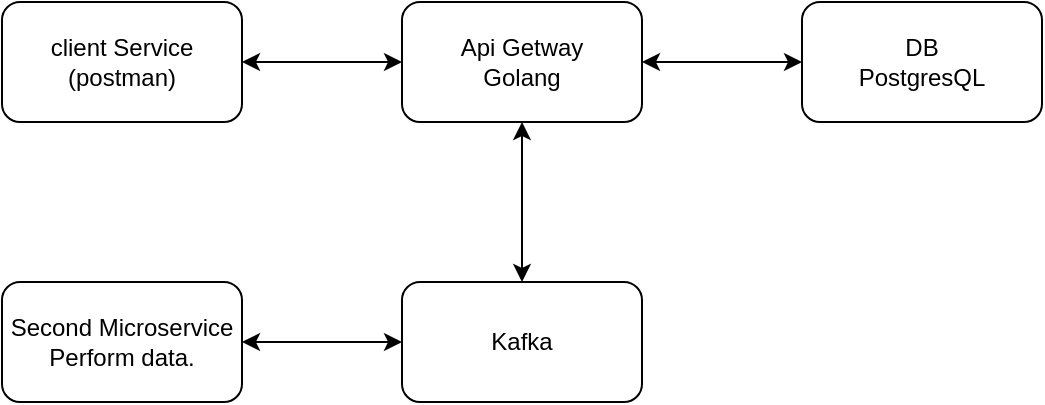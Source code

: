 <mxfile version="24.7.1" type="device">
  <diagram name="Страница — 1" id="CTKUCiAWUNeoePi2MlpW">
    <mxGraphModel dx="1320" dy="2287" grid="1" gridSize="10" guides="1" tooltips="1" connect="1" arrows="1" fold="1" page="1" pageScale="1" pageWidth="1169" pageHeight="827" math="0" shadow="0">
      <root>
        <mxCell id="0" />
        <mxCell id="1" parent="0" />
        <mxCell id="nuTKzTFpEyo727eFtqba-2" value="client Service&lt;div&gt;(postman)&lt;/div&gt;" style="rounded=1;whiteSpace=wrap;html=1;" vertex="1" parent="1">
          <mxGeometry x="270" y="240" width="120" height="60" as="geometry" />
        </mxCell>
        <mxCell id="nuTKzTFpEyo727eFtqba-6" value="Api Getway&lt;div&gt;Golang&lt;/div&gt;" style="whiteSpace=wrap;html=1;rounded=1;" vertex="1" parent="1">
          <mxGeometry x="470" y="240" width="120" height="60" as="geometry" />
        </mxCell>
        <mxCell id="nuTKzTFpEyo727eFtqba-8" value="" style="endArrow=classic;startArrow=classic;html=1;rounded=0;exitX=1;exitY=0.5;exitDx=0;exitDy=0;entryX=0;entryY=0.5;entryDx=0;entryDy=0;" edge="1" parent="1" source="nuTKzTFpEyo727eFtqba-2" target="nuTKzTFpEyo727eFtqba-6">
          <mxGeometry width="50" height="50" relative="1" as="geometry">
            <mxPoint x="440" y="480" as="sourcePoint" />
            <mxPoint x="490" y="430" as="targetPoint" />
          </mxGeometry>
        </mxCell>
        <mxCell id="nuTKzTFpEyo727eFtqba-9" value="DB&lt;br&gt;&lt;div&gt;PostgresQL&lt;/div&gt;" style="whiteSpace=wrap;html=1;rounded=1;" vertex="1" parent="1">
          <mxGeometry x="670" y="240" width="120" height="60" as="geometry" />
        </mxCell>
        <mxCell id="nuTKzTFpEyo727eFtqba-11" value="" style="endArrow=classic;startArrow=classic;html=1;rounded=0;exitX=1;exitY=0.5;exitDx=0;exitDy=0;entryX=0;entryY=0.5;entryDx=0;entryDy=0;" edge="1" parent="1" source="nuTKzTFpEyo727eFtqba-6" target="nuTKzTFpEyo727eFtqba-9">
          <mxGeometry width="50" height="50" relative="1" as="geometry">
            <mxPoint x="400" y="280" as="sourcePoint" />
            <mxPoint x="480" y="280" as="targetPoint" />
          </mxGeometry>
        </mxCell>
        <mxCell id="nuTKzTFpEyo727eFtqba-12" value="Kafka" style="whiteSpace=wrap;html=1;rounded=1;" vertex="1" parent="1">
          <mxGeometry x="470" y="380" width="120" height="60" as="geometry" />
        </mxCell>
        <mxCell id="nuTKzTFpEyo727eFtqba-14" value="" style="endArrow=classic;startArrow=classic;html=1;rounded=0;exitX=0.5;exitY=1;exitDx=0;exitDy=0;entryX=0.5;entryY=0;entryDx=0;entryDy=0;" edge="1" parent="1" source="nuTKzTFpEyo727eFtqba-6" target="nuTKzTFpEyo727eFtqba-12">
          <mxGeometry width="50" height="50" relative="1" as="geometry">
            <mxPoint x="520" y="330" as="sourcePoint" />
            <mxPoint x="600" y="330" as="targetPoint" />
          </mxGeometry>
        </mxCell>
        <mxCell id="nuTKzTFpEyo727eFtqba-15" value="Second Microservice&lt;br/&gt;&lt;div&gt;Perform data.&lt;/div&gt;" style="whiteSpace=wrap;html=1;rounded=1;" vertex="1" parent="1">
          <mxGeometry x="270" y="380" width="120" height="60" as="geometry" />
        </mxCell>
        <mxCell id="nuTKzTFpEyo727eFtqba-17" value="" style="endArrow=classic;startArrow=classic;html=1;rounded=0;exitX=1;exitY=0.5;exitDx=0;exitDy=0;entryX=0;entryY=0.5;entryDx=0;entryDy=0;" edge="1" parent="1" source="nuTKzTFpEyo727eFtqba-15" target="nuTKzTFpEyo727eFtqba-12">
          <mxGeometry width="50" height="50" relative="1" as="geometry">
            <mxPoint x="400" y="280" as="sourcePoint" />
            <mxPoint x="480" y="280" as="targetPoint" />
          </mxGeometry>
        </mxCell>
      </root>
    </mxGraphModel>
  </diagram>
</mxfile>
